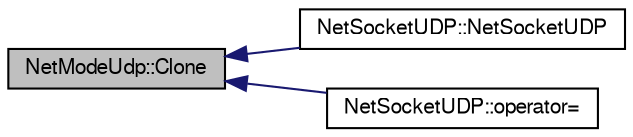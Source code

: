 digraph G
{
  edge [fontname="FreeSans",fontsize="10",labelfontname="FreeSans",labelfontsize="10"];
  node [fontname="FreeSans",fontsize="10",shape=record];
  rankdir=LR;
  Node1 [label="NetModeUdp::Clone",height=0.2,width=0.4,color="black", fillcolor="grey75", style="filled" fontcolor="black"];
  Node1 -> Node2 [dir=back,color="midnightblue",fontsize="10",style="solid",fontname="FreeSans"];
  Node2 [label="NetSocketUDP::NetSocketUDP",height=0.2,width=0.4,color="black", fillcolor="white", style="filled",URL="$class_net_socket_u_d_p.html#ac755e915b27452ce2e820e2401f4fa70"];
  Node1 -> Node3 [dir=back,color="midnightblue",fontsize="10",style="solid",fontname="FreeSans"];
  Node3 [label="NetSocketUDP::operator=",height=0.2,width=0.4,color="black", fillcolor="white", style="filled",URL="$class_net_socket_u_d_p.html#a9ddb31922eea639eb1ef495b777b45d2"];
}
